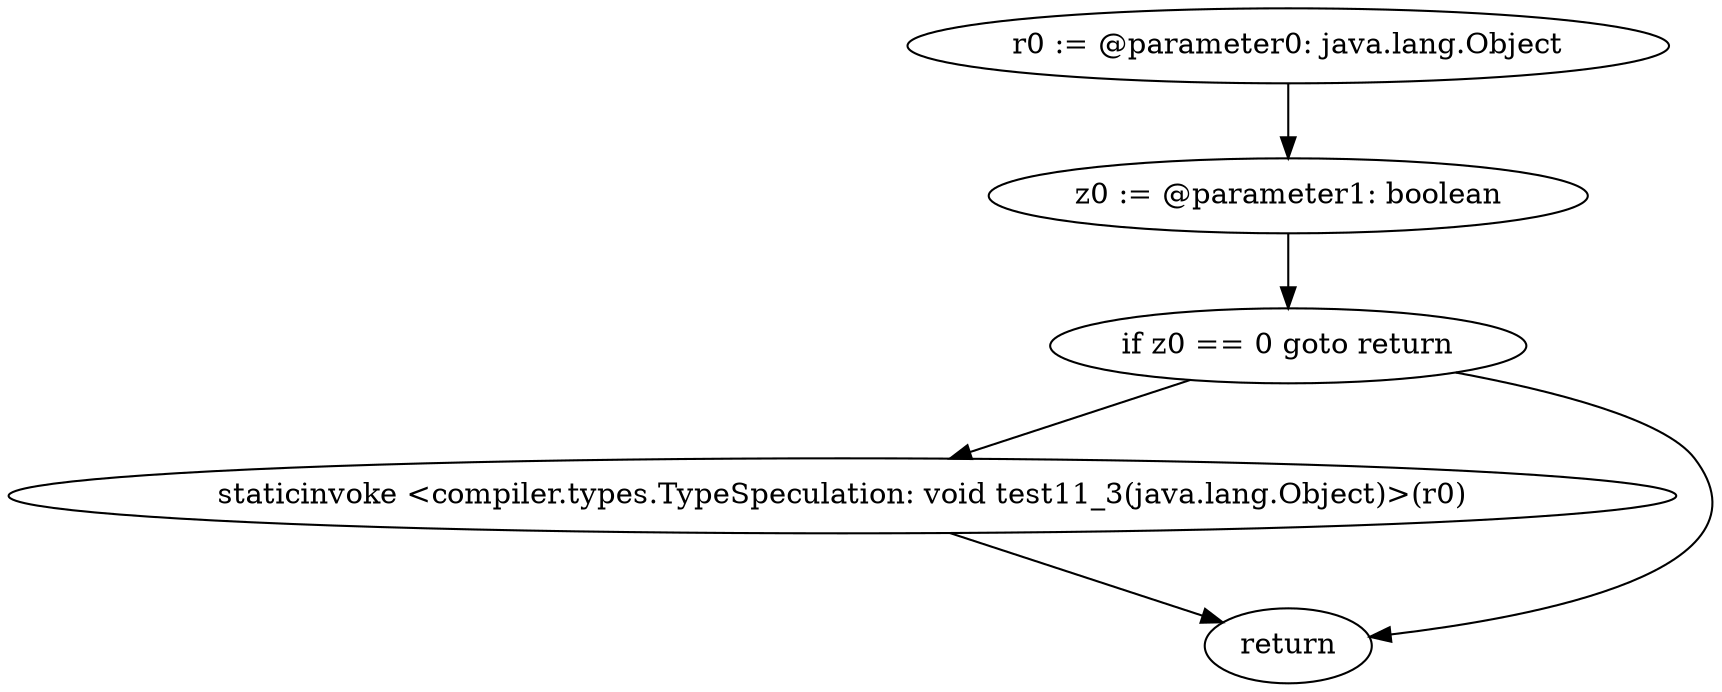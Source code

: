 digraph "unitGraph" {
    "r0 := @parameter0: java.lang.Object"
    "z0 := @parameter1: boolean"
    "if z0 == 0 goto return"
    "staticinvoke <compiler.types.TypeSpeculation: void test11_3(java.lang.Object)>(r0)"
    "return"
    "r0 := @parameter0: java.lang.Object"->"z0 := @parameter1: boolean";
    "z0 := @parameter1: boolean"->"if z0 == 0 goto return";
    "if z0 == 0 goto return"->"staticinvoke <compiler.types.TypeSpeculation: void test11_3(java.lang.Object)>(r0)";
    "if z0 == 0 goto return"->"return";
    "staticinvoke <compiler.types.TypeSpeculation: void test11_3(java.lang.Object)>(r0)"->"return";
}
